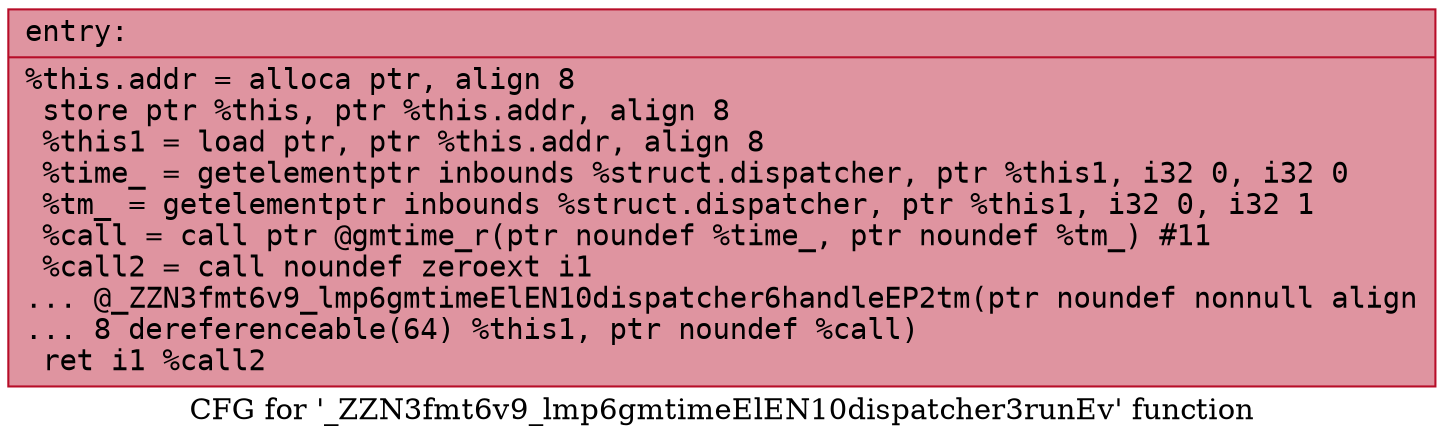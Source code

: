 digraph "CFG for '_ZZN3fmt6v9_lmp6gmtimeElEN10dispatcher3runEv' function" {
	label="CFG for '_ZZN3fmt6v9_lmp6gmtimeElEN10dispatcher3runEv' function";

	Node0x562e535e3cb0 [shape=record,color="#b70d28ff", style=filled, fillcolor="#b70d2870" fontname="Courier",label="{entry:\l|  %this.addr = alloca ptr, align 8\l  store ptr %this, ptr %this.addr, align 8\l  %this1 = load ptr, ptr %this.addr, align 8\l  %time_ = getelementptr inbounds %struct.dispatcher, ptr %this1, i32 0, i32 0\l  %tm_ = getelementptr inbounds %struct.dispatcher, ptr %this1, i32 0, i32 1\l  %call = call ptr @gmtime_r(ptr noundef %time_, ptr noundef %tm_) #11\l  %call2 = call noundef zeroext i1\l... @_ZZN3fmt6v9_lmp6gmtimeElEN10dispatcher6handleEP2tm(ptr noundef nonnull align\l... 8 dereferenceable(64) %this1, ptr noundef %call)\l  ret i1 %call2\l}"];
}
